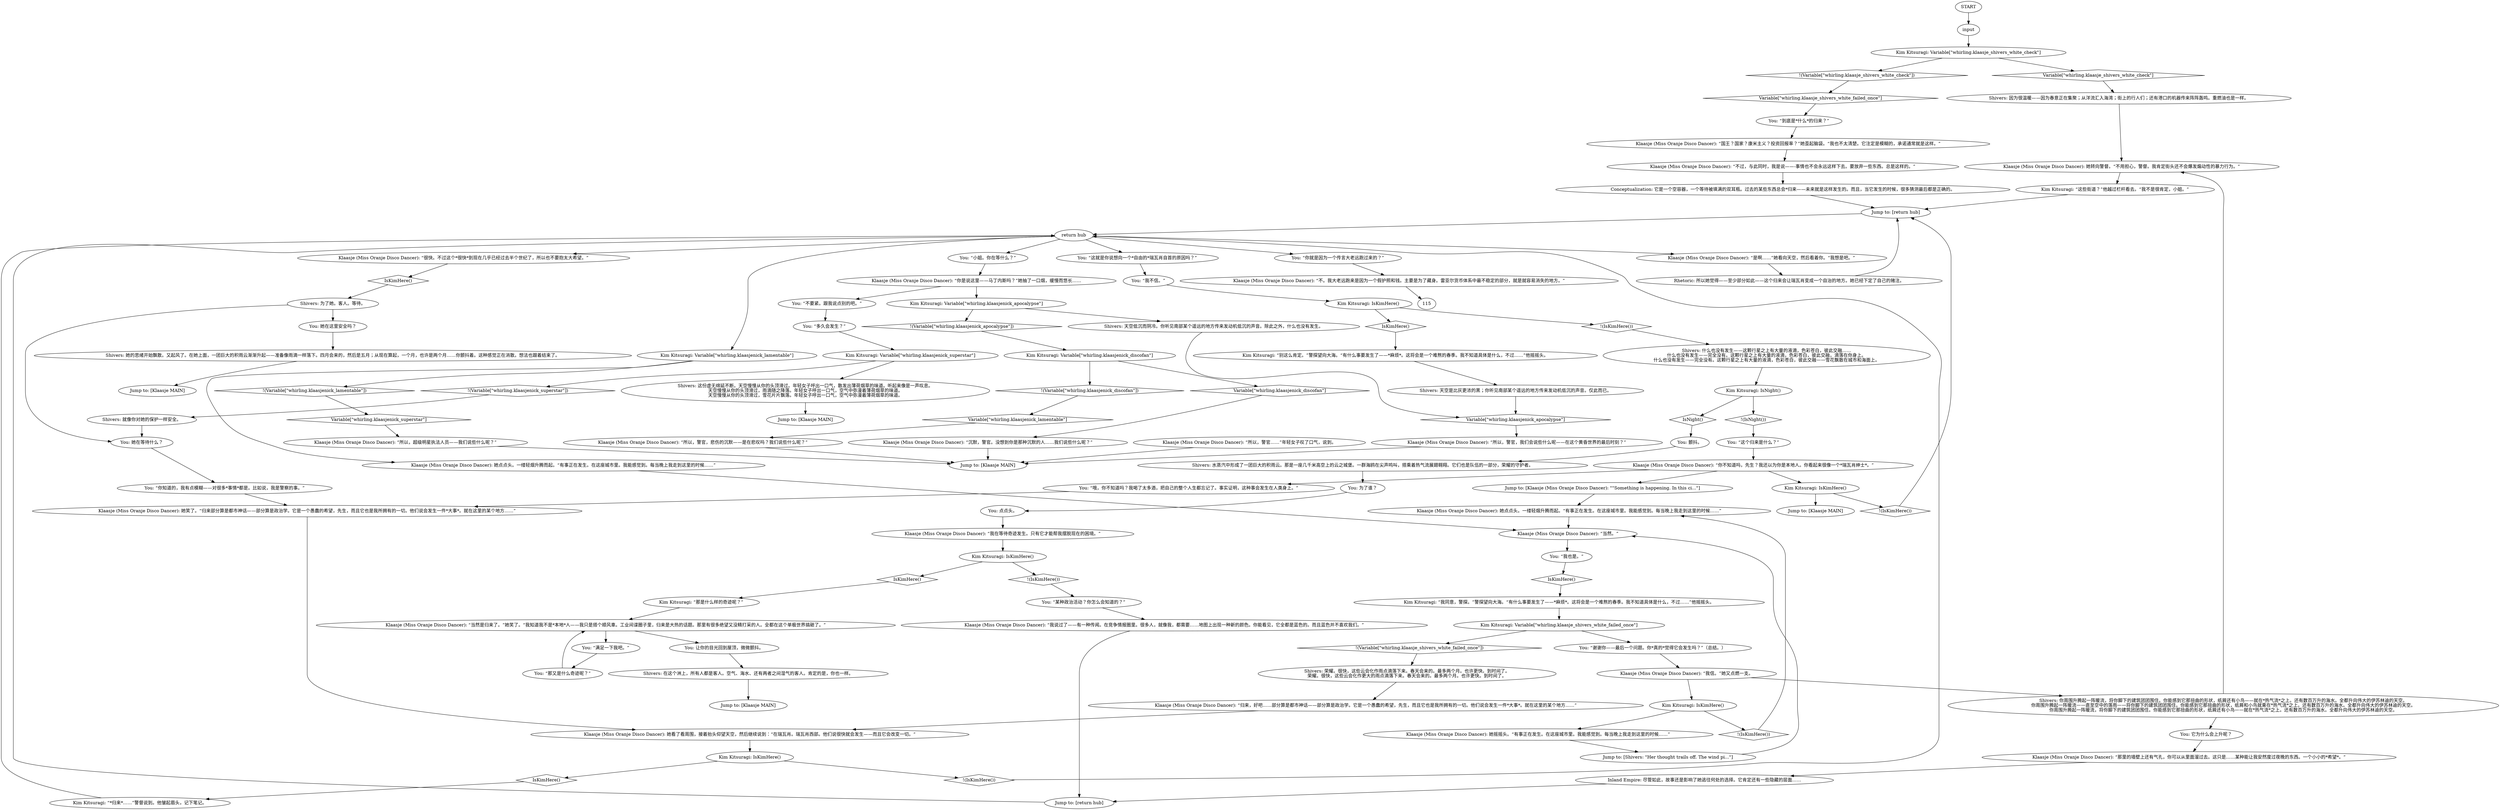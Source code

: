 # WHIRLING F3 / KLAASJE END
# 11) Shivers white
# ==================================================
digraph G {
	  0 [label="START"];
	  1 [label="input"];
	  2 [label="Klaasje (Miss Oranje Disco Dancer): 她笑了。“归来部分算是都市神话——部分算是政治学。它是一个愚蠢的希望，先生，而且它也是我所拥有的一切。他们说会发生一件*大事*。就在这里的某个地方……”"];
	  3 [label="Kim Kitsuragi: Variable[\"whirling.klaasje_shivers_white_check\"]"];
	  4 [label="Variable[\"whirling.klaasje_shivers_white_check\"]", shape=diamond];
	  5 [label="!(Variable[\"whirling.klaasje_shivers_white_check\"])", shape=diamond];
	  6 [label="Jump to: [Klaasje MAIN]"];
	  7 [label="Klaasje (Miss Oranje Disco Dancer): “你不知道吗，先生？我还以为你是本地人。你看起来很像一个*瑞瓦肖绅士*。”"];
	  8 [label="return hub"];
	  9 [label="You: 它为什么会上升呢？"];
	  10 [label="Klaasje (Miss Oranje Disco Dancer): 她点点头。一缕轻烟升腾而起。“有事正在发生。在这座城市里。我能感觉到。每当晚上我走到这里的时候……”"];
	  11 [label="Kim Kitsuragi: IsNight()"];
	  12 [label="IsNight()", shape=diamond];
	  13 [label="!(IsNight())", shape=diamond];
	  14 [label="Klaasje (Miss Oranje Disco Dancer): “所以，警官，我们会说些什么呢——在这个黄昏世界的最后时刻？”"];
	  15 [label="Klaasje (Miss Oranje Disco Dancer): “沉默，警官。没想到你是那种沉默的人……我们说些什么呢？”"];
	  16 [label="Kim Kitsuragi: “*归来*……”警督说到。他皱起眉头，记下笔记。"];
	  17 [label="Klaasje (Miss Oranje Disco Dancer): “所以，超级明星执法人员——我们说些什么呢？”"];
	  18 [label="Jump to: [Klaasje MAIN]"];
	  19 [label="You: “不要紧。跟我说点别的吧。”"];
	  20 [label="Kim Kitsuragi: “那是什么样的奇迹呢？”"];
	  21 [label="Conceptualization: 它是一个空容器，一个等待被填满的双耳瓶。过去的某些东西总会*归来——未来就是这样发生的。而且，当它发生的时候，很多猜测最后都是正确的。"];
	  22 [label="Kim Kitsuragi: Variable[\"whirling.klaasjenick_discofan\"]"];
	  23 [label="Variable[\"whirling.klaasjenick_discofan\"]", shape=diamond];
	  24 [label="!(Variable[\"whirling.klaasjenick_discofan\"])", shape=diamond];
	  25 [label="You: 让你的目光回到屋顶，微微颤抖。"];
	  26 [label="Kim Kitsuragi: “这些街道？”他越过栏杆看去。“我不是很肯定，小姐。”"];
	  27 [label="Klaasje (Miss Oranje Disco Dancer): “不过，与此同时，我是说——-事情也不会永远这样下去。要放弃一些东西。总是这样的。”"];
	  28 [label="Jump to: [Shivers: \"Her thought trails off. The wind pi...\"]"];
	  29 [label="Jump to: [Klaasje MAIN]"];
	  30 [label="Kim Kitsuragi: IsKimHere()"];
	  31 [label="IsKimHere()", shape=diamond];
	  32 [label="!(IsKimHere())", shape=diamond];
	  33 [label="You: “哦，你不知道吗？我喝了太多酒，把自己的整个人生都忘记了。事实证明，这种事会发生在人类身上。”"];
	  34 [label="Klaasje (Miss Oranje Disco Dancer): “我说过了——有一种传闻。在竞争情报圈里。很多人，就像我，都需要……地图上出现一种新的颜色。你能看见，它全都是蓝色的。而且蓝色并不喜欢我们。”"];
	  35 [label="You: “这就是你说想向一个*自由的*瑞瓦肖自首的原因吗？”"];
	  36 [label="Jump to: [return hub]"];
	  37 [label="Inland Empire: 尽管如此，故事还是影响了她逃往何处的选择。它肯定还有一些隐藏的层面……"];
	  38 [label="Klaasje (Miss Oranje Disco Dancer): 她看了看周围，接着抬头仰望天空，然后继续说到：“在瑞瓦肖。瑞瓦肖西部。他们说很快就会发生——而且它会改变一切。”"];
	  39 [label="Kim Kitsuragi: “别这么肯定。”警探望向大海。“有什么事要发生了——*麻烦*。这将会是一个难熬的春季。我不知道具体是什么，不过……”他摇摇头。"];
	  40 [label="Klaasje (Miss Oranje Disco Dancer): “我在等待奇迹发生。只有它才能帮我摆脱现在的困境。”"];
	  41 [label="Klaasje (Miss Oranje Disco Dancer): “当然是归来了。”她笑了。“我知道我不是*本地*人——我只是搭个顺风車。工业间谍圈子里，归来是大热的话题。那里有很多绝望又没精打采的人。全都在这个单极世界搞砸了。”"];
	  42 [label="Jump to: [return hub]"];
	  43 [label="You: 为了谁？"];
	  44 [label="Klaasje (Miss Oranje Disco Dancer): “我信。”她又点燃一支。"];
	  45 [label="Klaasje (Miss Oranje Disco Dancer): “所以，警官，悲伤的沉默——是在悲叹吗？我们说些什么呢？”"];
	  46 [label="Shivers: 水蒸汽中形成了一团巨大的积雨云。那是一座几千米高空上的云之城堡。一群海鸥在尖声鸣叫，搭乘着热气流展翅翱翔。它们也是队伍的一部分，荣耀的守护者。"];
	  47 [label="You: “你就是因为一个传言大老远跑过来的？”"];
	  48 [label="Jump to: [Klaasje MAIN]"];
	  49 [label="Shivers: 在这个洲上，所有人都是客人。空气、海水、还有两者之间湿气的客人。肯定的是，你也一样。"];
	  50 [label="You: 她在等待什么？"];
	  51 [label="Rhetoric: 所以她觉得——至少部分如此——这个归来会让瑞瓦肖变成一个自治的地方。她已经下定了自己的赌注。"];
	  52 [label="Klaasje (Miss Oranje Disco Dancer): “不。我大老远跑来是因为一个假护照和钱。主要是为了藏身。雷亚尔货币体系中最不稳定的部分，就是就容易消失的地方。”"];
	  53 [label="You: 她在这里安全吗？"];
	  54 [label="Klaasje (Miss Oranje Disco Dancer): “你是说这里——马丁内斯吗？”她抽了一口烟，缓慢而悠长……"];
	  55 [label="Kim Kitsuragi: IsKimHere()"];
	  56 [label="IsKimHere()", shape=diamond];
	  57 [label="!(IsKimHere())", shape=diamond];
	  58 [label="Kim Kitsuragi: IsKimHere()"];
	  59 [label="IsKimHere()", shape=diamond];
	  60 [label="!(IsKimHere())", shape=diamond];
	  61 [label="Klaasje (Miss Oranje Disco Dancer): “国王？国家？康米主义？投资回报率？”她歪起脑袋。“我也不太清楚。它注定是模糊的，承诺通常就是这样。”"];
	  62 [label="Kim Kitsuragi: “我同意，警探。”警探望向大海。“有什么事要发生了——*麻烦*。这将会是一个难熬的春季。我不知道具体是什么，不过……”他摇摇头。"];
	  63 [label="Klaasje (Miss Oranje Disco Dancer): “所以，警官……”年轻女子叹了口气，说到。"];
	  64 [label="Shivers: 就像你对她的保护一样安全。"];
	  65 [label="Shivers: 她的思绪开始飘散。又起风了。在她上面，一团巨大的积雨云渐渐升起——准备像雨滴一样落下。四月会来的，然后是五月；从现在算起，一个月，也许是两个月……你颤抖着。这种感觉正在消散。想法也跟着结束了。"];
	  66 [label="Klaasje (Miss Oranje Disco Dancer): “当然。”"];
	  67 [label="You: “多久会发生？”"];
	  68 [label="Kim Kitsuragi: Variable[\"whirling.klaasjenick_lamentable\"]"];
	  69 [label="Variable[\"whirling.klaasjenick_lamentable\"]", shape=diamond];
	  70 [label="!(Variable[\"whirling.klaasjenick_lamentable\"])", shape=diamond];
	  71 [label="Klaasje (Miss Oranje Disco Dancer): 她点点头。一缕轻烟升腾而起。“有事正在发生。在这座城市里。我能感觉到。每当晚上我走到这里的时候……”"];
	  72 [label="Kim Kitsuragi: Variable[\"whirling.klaasje_shivers_white_failed_once\"]"];
	  73 [label="Variable[\"whirling.klaasje_shivers_white_failed_once\"]", shape=diamond];
	  74 [label="!(Variable[\"whirling.klaasje_shivers_white_failed_once\"])", shape=diamond];
	  75 [label="You: “谢谢你——最后一个问题。你*真的*觉得它会发生吗？”（总结。）"];
	  76 [label="Klaasje (Miss Oranje Disco Dancer): “很快。不过这个*很快*到现在几乎已经过去半个世纪了，所以也不要抱太大希望。”"];
	  77 [label="Kim Kitsuragi: Variable[\"whirling.klaasjenick_superstar\"]"];
	  78 [label="Variable[\"whirling.klaasjenick_superstar\"]", shape=diamond];
	  79 [label="!(Variable[\"whirling.klaasjenick_superstar\"])", shape=diamond];
	  80 [label="Shivers: 这份虚无绵延不断。天空慢慢从你的头顶滑过。年轻女子呼出一口气，散发出薄荷烟草的味道。听起来像是一声叹息。\n天空慢慢从你的头顶滑过，雨滴随之降落。年轻女子呼出一口气，空气中弥漫着薄荷烟草的味道。\n天空慢慢从你的头顶滑过，雪花片片飘落。年轻女子呼出一口气，空气中弥漫着薄荷烟草的味道。"];
	  81 [label="You: “到底是*什么*的归来？”"];
	  82 [label="You: “小姐。你在等什么？”"];
	  83 [label="Klaasje (Miss Oranje Disco Dancer): “归来，好吧……部分算是都市神话——部分算是政治学。它是一个愚蠢的希望，先生，而且它也是我所拥有的一切。他们说会发生一件*大事*。就在这里的某个地方……”"];
	  84 [label="You: “那又是什么奇迹呢？”"];
	  85 [label="You: “某种政治活动？你怎么会知道的？”"];
	  86 [label="Klaasje (Miss Oranje Disco Dancer): “是啊……”她看向天空，然后看着你。“我想是吧。”"];
	  87 [label="You: “我不信。”"];
	  88 [label="Kim Kitsuragi: IsKimHere()"];
	  89 [label="IsKimHere()", shape=diamond];
	  90 [label="!(IsKimHere())", shape=diamond];
	  91 [label="Klaasje (Miss Oranje Disco Dancer): 她摇摇头。“有事正在发生。在这座城市里。我能感觉到。每当晚上我走到这里的时候……”"];
	  92 [label="Shivers: 什么也没有发生——这颗行星之上有大量的液滴，色彩苍白，彼此交融……\n什么也没有发生——完全没有。这颗行星之上有大量的液滴，色彩苍白，彼此交融，滴落在你身上。\n什么也没有发生——完全没有。这颗行星之上有大量的液滴，色彩苍白，彼此交融——雪花飘散在城市和海面上。"];
	  93 [label="Shivers: 荣耀。很快，这些云会化作雨点滴落下来。春天会来的。最多两个月。也许更快。到时间了。\n荣耀。很快，这些云会化作更大的雨点滴落下来。春天会来的。最多两个月。也许更快。到时间了。"];
	  94 [label="You: “你知道的，我有点模糊——对很多*事情*都是。比如说，我是警察的事。”"];
	  95 [label="Jump to: [Klaasje (Miss Oranje Disco Dancer): \"\"Something is happening. In this ci...\"]"];
	  96 [label="Shivers: 天空是比灰更浓的黑；你听见南部某个遥远的地方传来发动机低沉的声音。仅此而已。"];
	  97 [label="You: 颤抖。"];
	  98 [label="Klaasje (Miss Oranje Disco Dancer): 她转向警督。“不用担心，警督。我肯定街头还不会爆发煽动性的暴力行为。”"];
	  99 [label="Shivers: 为了她。客人。等待。"];
	  100 [label="You: 点点头。"];
	  101 [label="Kim Kitsuragi: Variable[\"whirling.klaasjenick_apocalypse\"]"];
	  102 [label="Variable[\"whirling.klaasjenick_apocalypse\"]", shape=diamond];
	  103 [label="!(Variable[\"whirling.klaasjenick_apocalypse\"])", shape=diamond];
	  104 [label="Shivers: 天空低沉而阴冷。你听见南部某个遥远的地方传来发动机低沉的声音。除此之外，什么也没有发生。"];
	  105 [label="You: “这个归来是什么？”"];
	  106 [label="You: “满足一下我吧。”"];
	  107 [label="Kim Kitsuragi: IsKimHere()"];
	  108 [label="IsKimHere()", shape=diamond];
	  109 [label="!(IsKimHere())", shape=diamond];
	  110 [label="Jump to: [Klaasje MAIN]"];
	  111 [label="You: “我也是。”"];
	  112 [label="Shivers: 你周围升腾起一阵暖流，将你脚下的建筑团团围住。你能感到它那扭曲的形状，纸屑还有小鸟——就在*热气流*之上。还有数百万升的海水。全都升向伟大的伊苏林迪的天空。\n你周围升腾起一阵暖流——直至空中的落雨——将你脚下的建筑团团围住。你能感到它那扭曲的形状，纸屑和小鸟就乘在*热气流*之上。还有数百万升的海水。全都升向伟大的伊苏林迪的天空。\n你周围升腾起一阵暖流，将你脚下的建筑团团围住。你能感到它那扭曲的形状，纸屑还有小鸟——就在*热气流*之上。还有数百万升的海水。全都升向伟大的伊苏林迪的天空。"];
	  113 [label="Shivers: 因为很温暖——因为春意正在集聚；从洋流汇入海湾；街上的行人们；还有港口的机器传来阵阵轰鸣。重燃油也是一样。"];
	  114 [label="Klaasje (Miss Oranje Disco Dancer): “那里的墙壁上还有气孔，你可以从里面溜过去。这只是……某种能让我安然度过夜晚的东西。一个小小的*希望*。”"];
	  0 -> 1
	  1 -> 3
	  2 -> 38
	  3 -> 4
	  3 -> 5
	  4 -> 113
	  5 -> 73
	  7 -> 33
	  7 -> 107
	  7 -> 95
	  8 -> 35
	  8 -> 68
	  8 -> 76
	  8 -> 47
	  8 -> 82
	  8 -> 86
	  9 -> 114
	  10 -> 66
	  11 -> 12
	  11 -> 13
	  12 -> 97
	  13 -> 105
	  14 -> 29
	  15 -> 29
	  16 -> 8
	  17 -> 29
	  19 -> 67
	  20 -> 41
	  21 -> 42
	  22 -> 24
	  22 -> 23
	  23 -> 15
	  24 -> 69
	  25 -> 49
	  26 -> 42
	  27 -> 21
	  28 -> 66
	  30 -> 32
	  30 -> 31
	  31 -> 20
	  32 -> 85
	  33 -> 2
	  34 -> 36
	  35 -> 87
	  36 -> 8
	  37 -> 36
	  38 -> 55
	  39 -> 96
	  40 -> 30
	  41 -> 25
	  41 -> 106
	  42 -> 8
	  43 -> 100
	  44 -> 88
	  44 -> 112
	  45 -> 29
	  46 -> 43
	  47 -> 52
	  49 -> 6
	  50 -> 94
	  51 -> 42
	  52 -> 115
	  53 -> 65
	  54 -> 19
	  54 -> 101
	  55 -> 56
	  55 -> 57
	  56 -> 16
	  57 -> 8
	  58 -> 59
	  58 -> 60
	  59 -> 39
	  60 -> 92
	  61 -> 27
	  62 -> 72
	  63 -> 29
	  64 -> 50
	  65 -> 48
	  66 -> 111
	  67 -> 77
	  68 -> 70
	  68 -> 71
	  69 -> 45
	  70 -> 78
	  71 -> 66
	  72 -> 74
	  72 -> 75
	  73 -> 81
	  74 -> 93
	  75 -> 44
	  76 -> 108
	  77 -> 80
	  77 -> 79
	  78 -> 17
	  79 -> 64
	  80 -> 18
	  81 -> 61
	  82 -> 54
	  83 -> 38
	  84 -> 41
	  85 -> 34
	  86 -> 51
	  87 -> 58
	  88 -> 90
	  88 -> 91
	  89 -> 62
	  90 -> 10
	  91 -> 28
	  92 -> 11
	  93 -> 83
	  94 -> 2
	  95 -> 10
	  96 -> 102
	  97 -> 46
	  98 -> 26
	  99 -> 50
	  99 -> 53
	  100 -> 40
	  101 -> 104
	  101 -> 103
	  102 -> 14
	  103 -> 22
	  104 -> 102
	  105 -> 7
	  106 -> 84
	  107 -> 109
	  107 -> 110
	  108 -> 99
	  109 -> 42
	  111 -> 89
	  112 -> 9
	  112 -> 98
	  113 -> 98
	  114 -> 37
}

